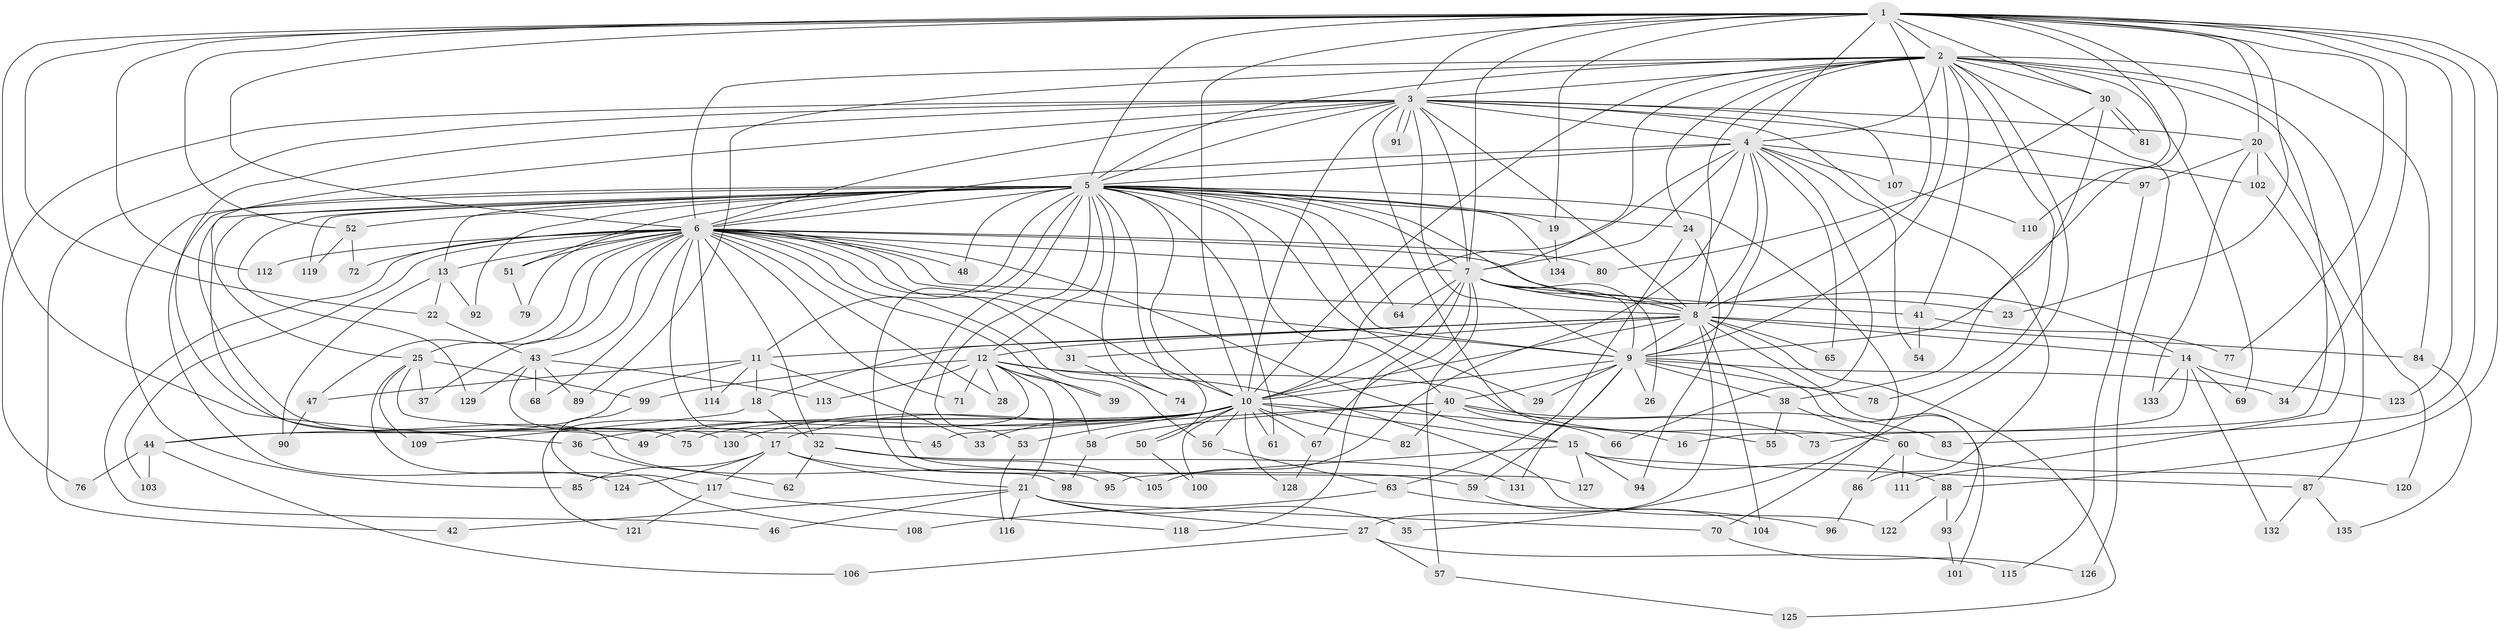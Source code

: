 // Generated by graph-tools (version 1.1) at 2025/49/03/09/25 03:49:28]
// undirected, 135 vertices, 295 edges
graph export_dot {
graph [start="1"]
  node [color=gray90,style=filled];
  1;
  2;
  3;
  4;
  5;
  6;
  7;
  8;
  9;
  10;
  11;
  12;
  13;
  14;
  15;
  16;
  17;
  18;
  19;
  20;
  21;
  22;
  23;
  24;
  25;
  26;
  27;
  28;
  29;
  30;
  31;
  32;
  33;
  34;
  35;
  36;
  37;
  38;
  39;
  40;
  41;
  42;
  43;
  44;
  45;
  46;
  47;
  48;
  49;
  50;
  51;
  52;
  53;
  54;
  55;
  56;
  57;
  58;
  59;
  60;
  61;
  62;
  63;
  64;
  65;
  66;
  67;
  68;
  69;
  70;
  71;
  72;
  73;
  74;
  75;
  76;
  77;
  78;
  79;
  80;
  81;
  82;
  83;
  84;
  85;
  86;
  87;
  88;
  89;
  90;
  91;
  92;
  93;
  94;
  95;
  96;
  97;
  98;
  99;
  100;
  101;
  102;
  103;
  104;
  105;
  106;
  107;
  108;
  109;
  110;
  111;
  112;
  113;
  114;
  115;
  116;
  117;
  118;
  119;
  120;
  121;
  122;
  123;
  124;
  125;
  126;
  127;
  128;
  129;
  130;
  131;
  132;
  133;
  134;
  135;
  1 -- 2;
  1 -- 3;
  1 -- 4;
  1 -- 5;
  1 -- 6;
  1 -- 7;
  1 -- 8;
  1 -- 9;
  1 -- 10;
  1 -- 19;
  1 -- 20;
  1 -- 22;
  1 -- 23;
  1 -- 30;
  1 -- 34;
  1 -- 36;
  1 -- 52;
  1 -- 77;
  1 -- 83;
  1 -- 88;
  1 -- 110;
  1 -- 112;
  1 -- 123;
  2 -- 3;
  2 -- 4;
  2 -- 5;
  2 -- 6;
  2 -- 7;
  2 -- 8;
  2 -- 9;
  2 -- 10;
  2 -- 16;
  2 -- 24;
  2 -- 30;
  2 -- 35;
  2 -- 41;
  2 -- 69;
  2 -- 78;
  2 -- 84;
  2 -- 87;
  2 -- 89;
  2 -- 126;
  3 -- 4;
  3 -- 5;
  3 -- 6;
  3 -- 7;
  3 -- 8;
  3 -- 9;
  3 -- 10;
  3 -- 20;
  3 -- 42;
  3 -- 49;
  3 -- 55;
  3 -- 75;
  3 -- 76;
  3 -- 86;
  3 -- 91;
  3 -- 91;
  3 -- 102;
  3 -- 107;
  4 -- 5;
  4 -- 6;
  4 -- 7;
  4 -- 8;
  4 -- 9;
  4 -- 10;
  4 -- 54;
  4 -- 65;
  4 -- 66;
  4 -- 97;
  4 -- 105;
  4 -- 107;
  5 -- 6;
  5 -- 7;
  5 -- 8;
  5 -- 9;
  5 -- 10;
  5 -- 11;
  5 -- 12;
  5 -- 13;
  5 -- 19;
  5 -- 24;
  5 -- 25;
  5 -- 29;
  5 -- 40;
  5 -- 48;
  5 -- 50;
  5 -- 51;
  5 -- 52;
  5 -- 53;
  5 -- 61;
  5 -- 64;
  5 -- 70;
  5 -- 74;
  5 -- 85;
  5 -- 92;
  5 -- 95;
  5 -- 98;
  5 -- 119;
  5 -- 124;
  5 -- 127;
  5 -- 129;
  5 -- 134;
  6 -- 7;
  6 -- 8;
  6 -- 9;
  6 -- 10;
  6 -- 13;
  6 -- 14;
  6 -- 15;
  6 -- 17;
  6 -- 25;
  6 -- 28;
  6 -- 31;
  6 -- 32;
  6 -- 37;
  6 -- 39;
  6 -- 43;
  6 -- 46;
  6 -- 47;
  6 -- 48;
  6 -- 51;
  6 -- 56;
  6 -- 68;
  6 -- 71;
  6 -- 72;
  6 -- 79;
  6 -- 80;
  6 -- 103;
  6 -- 112;
  6 -- 114;
  7 -- 8;
  7 -- 9;
  7 -- 10;
  7 -- 23;
  7 -- 26;
  7 -- 41;
  7 -- 57;
  7 -- 64;
  7 -- 67;
  7 -- 118;
  8 -- 9;
  8 -- 10;
  8 -- 11;
  8 -- 12;
  8 -- 14;
  8 -- 18;
  8 -- 27;
  8 -- 31;
  8 -- 65;
  8 -- 84;
  8 -- 93;
  8 -- 104;
  8 -- 125;
  9 -- 10;
  9 -- 26;
  9 -- 29;
  9 -- 34;
  9 -- 38;
  9 -- 40;
  9 -- 59;
  9 -- 78;
  9 -- 101;
  9 -- 131;
  10 -- 15;
  10 -- 16;
  10 -- 17;
  10 -- 33;
  10 -- 36;
  10 -- 44;
  10 -- 49;
  10 -- 50;
  10 -- 53;
  10 -- 56;
  10 -- 61;
  10 -- 67;
  10 -- 75;
  10 -- 82;
  10 -- 100;
  10 -- 128;
  10 -- 130;
  11 -- 18;
  11 -- 33;
  11 -- 44;
  11 -- 47;
  11 -- 114;
  12 -- 21;
  12 -- 28;
  12 -- 39;
  12 -- 58;
  12 -- 60;
  12 -- 71;
  12 -- 99;
  12 -- 113;
  12 -- 121;
  12 -- 122;
  13 -- 22;
  13 -- 90;
  13 -- 92;
  14 -- 69;
  14 -- 73;
  14 -- 123;
  14 -- 132;
  14 -- 133;
  15 -- 87;
  15 -- 88;
  15 -- 94;
  15 -- 95;
  15 -- 127;
  17 -- 21;
  17 -- 59;
  17 -- 85;
  17 -- 117;
  17 -- 124;
  18 -- 32;
  18 -- 109;
  19 -- 134;
  20 -- 97;
  20 -- 102;
  20 -- 120;
  20 -- 133;
  21 -- 27;
  21 -- 35;
  21 -- 42;
  21 -- 46;
  21 -- 70;
  21 -- 116;
  22 -- 43;
  24 -- 63;
  24 -- 94;
  25 -- 37;
  25 -- 45;
  25 -- 99;
  25 -- 108;
  25 -- 109;
  27 -- 57;
  27 -- 106;
  27 -- 115;
  30 -- 38;
  30 -- 80;
  30 -- 81;
  30 -- 81;
  31 -- 74;
  32 -- 62;
  32 -- 105;
  32 -- 131;
  36 -- 62;
  38 -- 55;
  38 -- 60;
  40 -- 45;
  40 -- 58;
  40 -- 66;
  40 -- 73;
  40 -- 82;
  40 -- 83;
  41 -- 54;
  41 -- 77;
  43 -- 68;
  43 -- 89;
  43 -- 113;
  43 -- 129;
  43 -- 130;
  44 -- 76;
  44 -- 103;
  44 -- 106;
  47 -- 90;
  50 -- 100;
  51 -- 79;
  52 -- 72;
  52 -- 119;
  53 -- 116;
  56 -- 63;
  57 -- 125;
  58 -- 98;
  59 -- 104;
  60 -- 86;
  60 -- 111;
  60 -- 120;
  63 -- 96;
  63 -- 108;
  67 -- 128;
  70 -- 126;
  84 -- 135;
  86 -- 96;
  87 -- 132;
  87 -- 135;
  88 -- 93;
  88 -- 122;
  93 -- 101;
  97 -- 115;
  99 -- 117;
  102 -- 111;
  107 -- 110;
  117 -- 118;
  117 -- 121;
}
